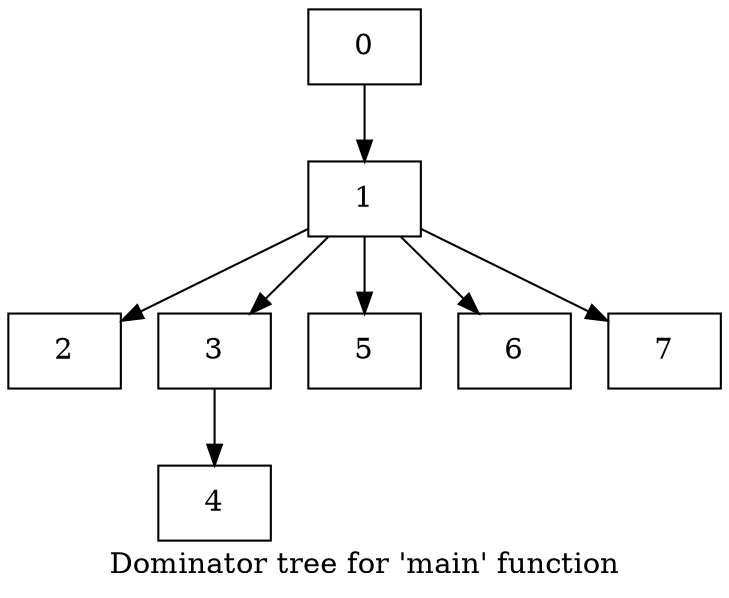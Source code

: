 digraph "Dominator tree for 'main' function" {
	label="Dominator tree for 'main' function";
	0 [shape=record,label="{0}"];
	1 [shape=record,label="{1}"];
	0 -> 1;
	2 [shape=record,label="{2}"];
	1 -> 2;
	3 [shape=record,label="{3}"];
	1 -> 3;
	4 [shape=record,label="{4}"];
	3 -> 4;
	5 [shape=record,label="{5}"];
	1 -> 5;
	6 [shape=record,label="{6}"];
	1 -> 6;
	7 [shape=record,label="{7}"];
	1 -> 7;
}
